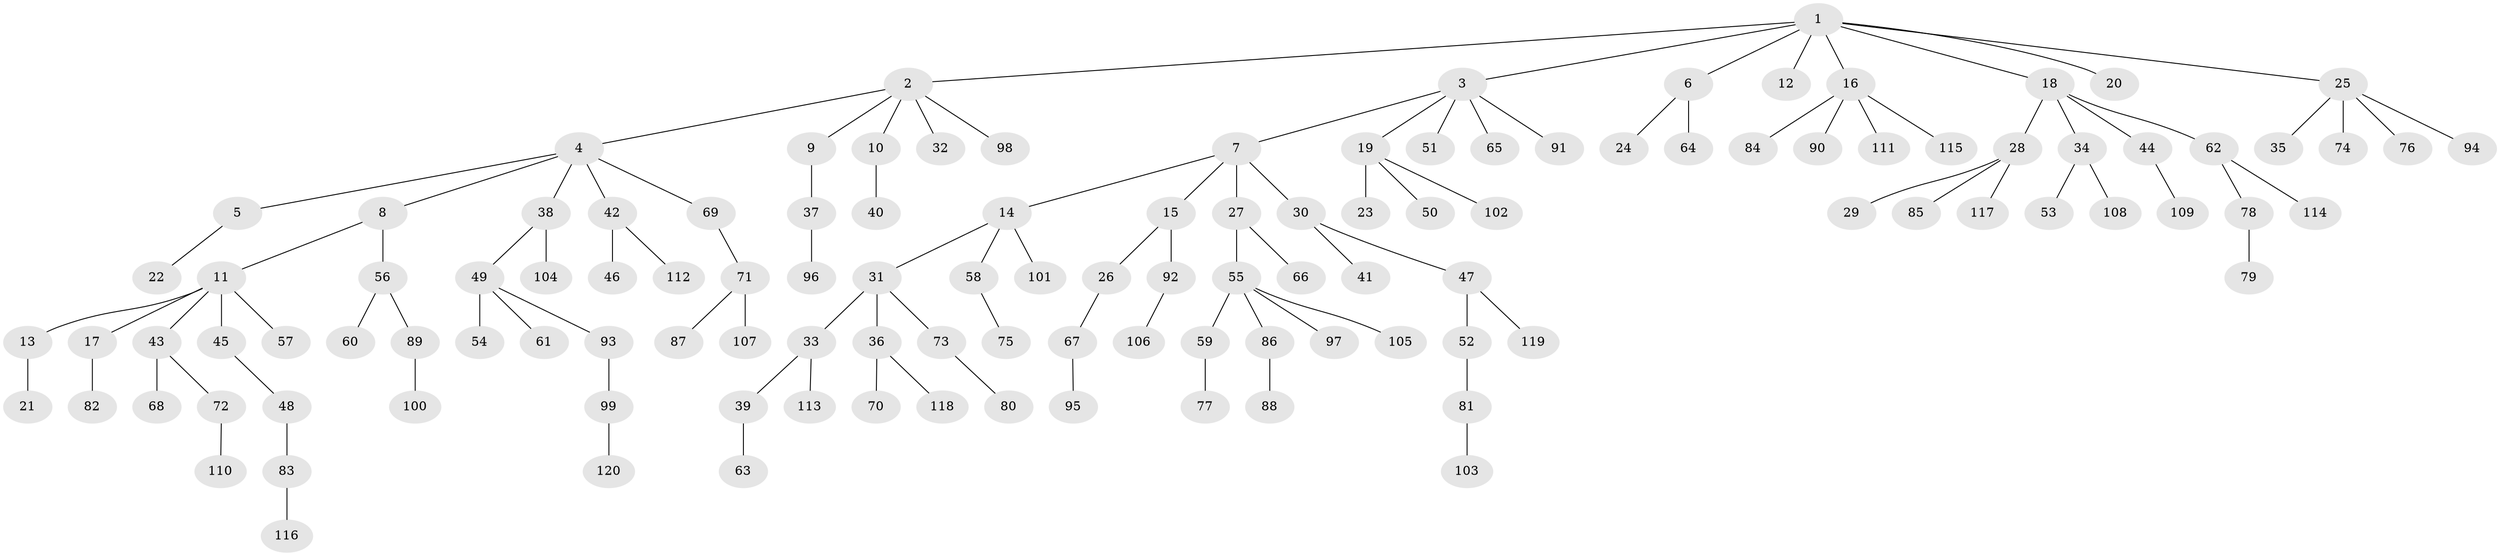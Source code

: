// Generated by graph-tools (version 1.1) at 2025/11/02/27/25 16:11:27]
// undirected, 120 vertices, 119 edges
graph export_dot {
graph [start="1"]
  node [color=gray90,style=filled];
  1;
  2;
  3;
  4;
  5;
  6;
  7;
  8;
  9;
  10;
  11;
  12;
  13;
  14;
  15;
  16;
  17;
  18;
  19;
  20;
  21;
  22;
  23;
  24;
  25;
  26;
  27;
  28;
  29;
  30;
  31;
  32;
  33;
  34;
  35;
  36;
  37;
  38;
  39;
  40;
  41;
  42;
  43;
  44;
  45;
  46;
  47;
  48;
  49;
  50;
  51;
  52;
  53;
  54;
  55;
  56;
  57;
  58;
  59;
  60;
  61;
  62;
  63;
  64;
  65;
  66;
  67;
  68;
  69;
  70;
  71;
  72;
  73;
  74;
  75;
  76;
  77;
  78;
  79;
  80;
  81;
  82;
  83;
  84;
  85;
  86;
  87;
  88;
  89;
  90;
  91;
  92;
  93;
  94;
  95;
  96;
  97;
  98;
  99;
  100;
  101;
  102;
  103;
  104;
  105;
  106;
  107;
  108;
  109;
  110;
  111;
  112;
  113;
  114;
  115;
  116;
  117;
  118;
  119;
  120;
  1 -- 2;
  1 -- 3;
  1 -- 6;
  1 -- 12;
  1 -- 16;
  1 -- 18;
  1 -- 20;
  1 -- 25;
  2 -- 4;
  2 -- 9;
  2 -- 10;
  2 -- 32;
  2 -- 98;
  3 -- 7;
  3 -- 19;
  3 -- 51;
  3 -- 65;
  3 -- 91;
  4 -- 5;
  4 -- 8;
  4 -- 38;
  4 -- 42;
  4 -- 69;
  5 -- 22;
  6 -- 24;
  6 -- 64;
  7 -- 14;
  7 -- 15;
  7 -- 27;
  7 -- 30;
  8 -- 11;
  8 -- 56;
  9 -- 37;
  10 -- 40;
  11 -- 13;
  11 -- 17;
  11 -- 43;
  11 -- 45;
  11 -- 57;
  13 -- 21;
  14 -- 31;
  14 -- 58;
  14 -- 101;
  15 -- 26;
  15 -- 92;
  16 -- 84;
  16 -- 90;
  16 -- 111;
  16 -- 115;
  17 -- 82;
  18 -- 28;
  18 -- 34;
  18 -- 44;
  18 -- 62;
  19 -- 23;
  19 -- 50;
  19 -- 102;
  25 -- 35;
  25 -- 74;
  25 -- 76;
  25 -- 94;
  26 -- 67;
  27 -- 55;
  27 -- 66;
  28 -- 29;
  28 -- 85;
  28 -- 117;
  30 -- 41;
  30 -- 47;
  31 -- 33;
  31 -- 36;
  31 -- 73;
  33 -- 39;
  33 -- 113;
  34 -- 53;
  34 -- 108;
  36 -- 70;
  36 -- 118;
  37 -- 96;
  38 -- 49;
  38 -- 104;
  39 -- 63;
  42 -- 46;
  42 -- 112;
  43 -- 68;
  43 -- 72;
  44 -- 109;
  45 -- 48;
  47 -- 52;
  47 -- 119;
  48 -- 83;
  49 -- 54;
  49 -- 61;
  49 -- 93;
  52 -- 81;
  55 -- 59;
  55 -- 86;
  55 -- 97;
  55 -- 105;
  56 -- 60;
  56 -- 89;
  58 -- 75;
  59 -- 77;
  62 -- 78;
  62 -- 114;
  67 -- 95;
  69 -- 71;
  71 -- 87;
  71 -- 107;
  72 -- 110;
  73 -- 80;
  78 -- 79;
  81 -- 103;
  83 -- 116;
  86 -- 88;
  89 -- 100;
  92 -- 106;
  93 -- 99;
  99 -- 120;
}
